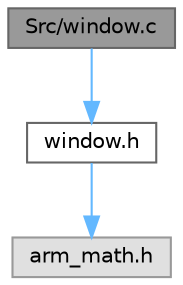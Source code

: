 digraph "Src/window.c"
{
 // LATEX_PDF_SIZE
  bgcolor="transparent";
  edge [fontname=Helvetica,fontsize=10,labelfontname=Helvetica,labelfontsize=10];
  node [fontname=Helvetica,fontsize=10,shape=box,height=0.2,width=0.4];
  Node1 [id="Node000001",label="Src/window.c",height=0.2,width=0.4,color="gray40", fillcolor="grey60", style="filled", fontcolor="black",tooltip="Window functions generation."];
  Node1 -> Node2 [id="edge1_Node000001_Node000002",color="steelblue1",style="solid",tooltip=" "];
  Node2 [id="Node000002",label="window.h",height=0.2,width=0.4,color="grey40", fillcolor="white", style="filled",URL="$window_8h.html",tooltip="Header for window.c module."];
  Node2 -> Node3 [id="edge2_Node000002_Node000003",color="steelblue1",style="solid",tooltip=" "];
  Node3 [id="Node000003",label="arm_math.h",height=0.2,width=0.4,color="grey60", fillcolor="#E0E0E0", style="filled",tooltip=" "];
}
